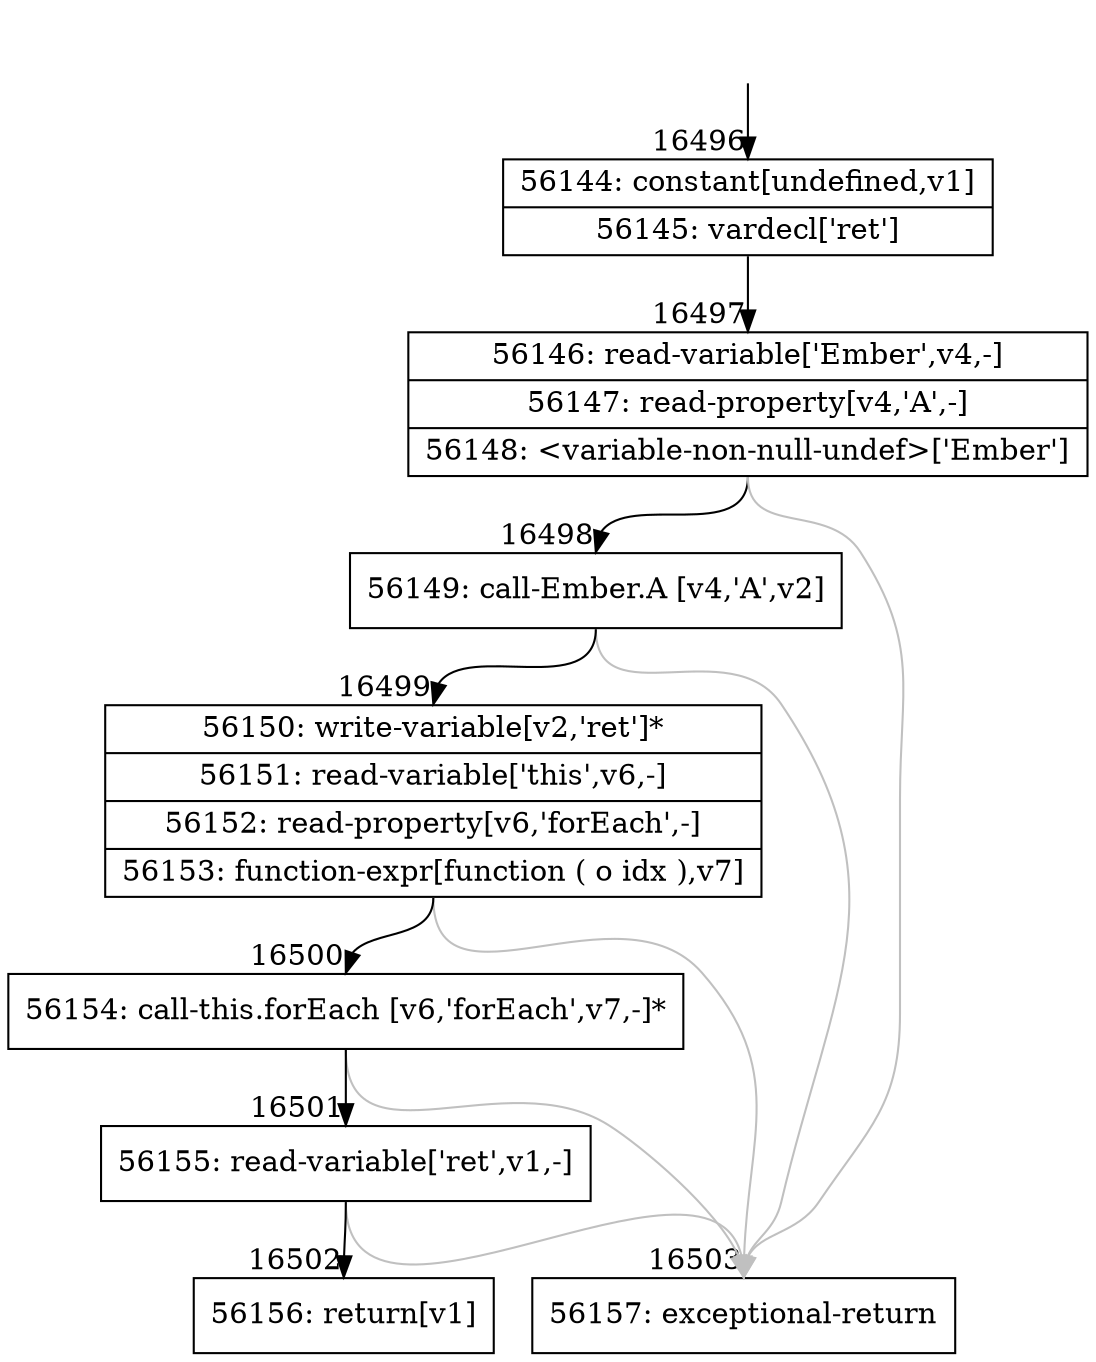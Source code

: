 digraph {
rankdir="TD"
BB_entry1411[shape=none,label=""];
BB_entry1411 -> BB16496 [tailport=s, headport=n, headlabel="    16496"]
BB16496 [shape=record label="{56144: constant[undefined,v1]|56145: vardecl['ret']}" ] 
BB16496 -> BB16497 [tailport=s, headport=n, headlabel="      16497"]
BB16497 [shape=record label="{56146: read-variable['Ember',v4,-]|56147: read-property[v4,'A',-]|56148: \<variable-non-null-undef\>['Ember']}" ] 
BB16497 -> BB16498 [tailport=s, headport=n, headlabel="      16498"]
BB16497 -> BB16503 [tailport=s, headport=n, color=gray, headlabel="      16503"]
BB16498 [shape=record label="{56149: call-Ember.A [v4,'A',v2]}" ] 
BB16498 -> BB16499 [tailport=s, headport=n, headlabel="      16499"]
BB16498 -> BB16503 [tailport=s, headport=n, color=gray]
BB16499 [shape=record label="{56150: write-variable[v2,'ret']*|56151: read-variable['this',v6,-]|56152: read-property[v6,'forEach',-]|56153: function-expr[function ( o idx ),v7]}" ] 
BB16499 -> BB16500 [tailport=s, headport=n, headlabel="      16500"]
BB16499 -> BB16503 [tailport=s, headport=n, color=gray]
BB16500 [shape=record label="{56154: call-this.forEach [v6,'forEach',v7,-]*}" ] 
BB16500 -> BB16501 [tailport=s, headport=n, headlabel="      16501"]
BB16500 -> BB16503 [tailport=s, headport=n, color=gray]
BB16501 [shape=record label="{56155: read-variable['ret',v1,-]}" ] 
BB16501 -> BB16502 [tailport=s, headport=n, headlabel="      16502"]
BB16501 -> BB16503 [tailport=s, headport=n, color=gray]
BB16502 [shape=record label="{56156: return[v1]}" ] 
BB16503 [shape=record label="{56157: exceptional-return}" ] 
//#$~ 30932
}
